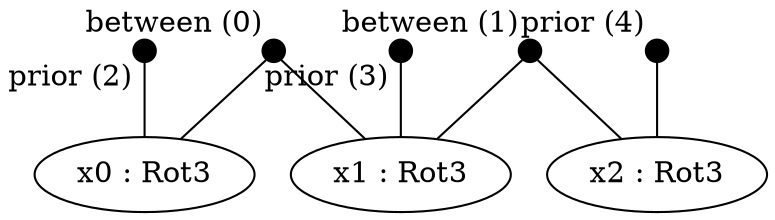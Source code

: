 graph {
	forcelabels=true
	x0 [label="x0 : Rot3"]
	x1 [label="x1 : Rot3"]
	x2 [label="x2 : Rot3"]
	factor_0 [height=0.15 shape=point xlabel="between (0)"]
	factor_0 -- x0
	factor_0 -- x1
	factor_1 [height=0.15 shape=point xlabel="between (1)"]
	factor_1 -- x1
	factor_1 -- x2
	factor_2 [height=0.15 shape=point xlabel="prior (2)"]
	factor_2 -- x0
	factor_3 [height=0.15 shape=point xlabel="prior (3)"]
	factor_3 -- x1
	factor_4 [height=0.15 shape=point xlabel="prior (4)"]
	factor_4 -- x2
}
